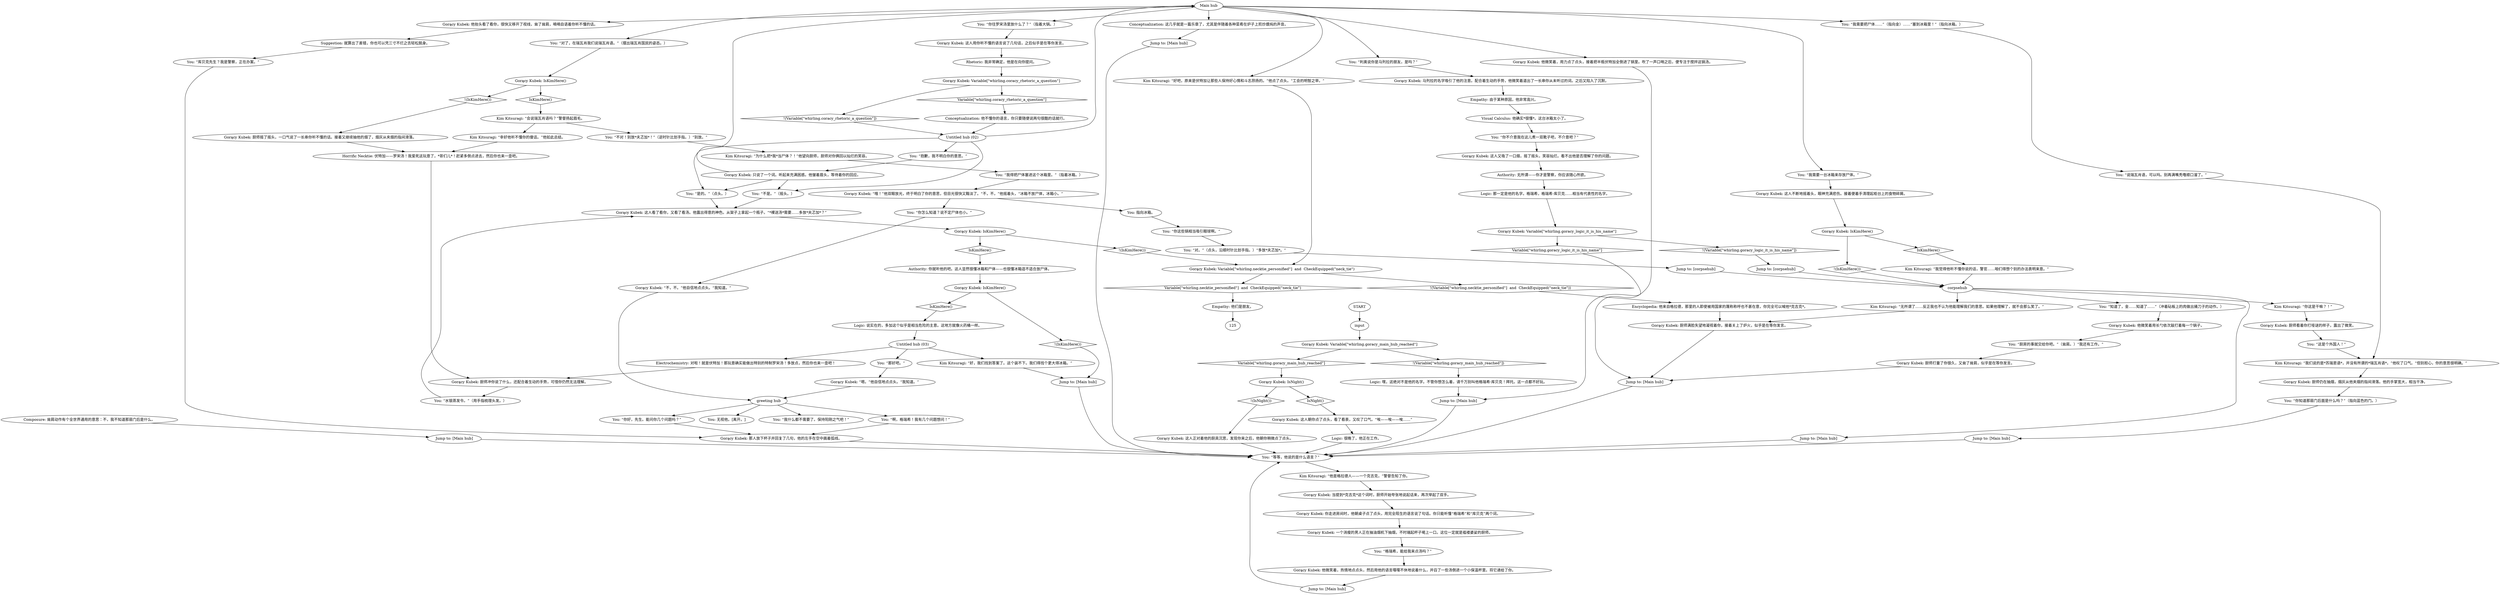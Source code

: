 # WHIRLING F1 / GORACY KUBEK
# A dialogue with a kojko cook Gorący Kubek. He doesn't speak a word from your language, but for some reason understands all your questions about disposing the corpse??
# ==================================================
digraph G {
	  0 [label="START"];
	  1 [label="input"];
	  2 [label="You: “我需要一台冰箱来存放尸体。”"];
	  3 [label="Gorący Kubek: “不，不。”他自信地点点头。“我知道。”"];
	  4 [label="Kim Kitsuragi: “他是格拉德人——一个克吉克，”警督告知了你。"];
	  5 [label="Gorący Kubek: 厨师看着你打哑谜的样子，露出了微笑。"];
	  6 [label="Gorący Kubek: “哦！”他双眼放光，终于明白了你的意思，但目光很快又黯淡了。“不，不，”他摇着头，“冰箱不放尸体，冰箱小。”"];
	  7 [label="You: “你往罗宋汤里放什么了？”（指着大锅。）"];
	  8 [label="Gorący Kubek: 厨师摇了摇头，一口气说了一长串你听不懂的话。接着又继续抽他的烟了，烟灰从夹烟的指间滑落。"];
	  9 [label="You: “抱歉，我不明白你的意思。”"];
	  10 [label="Untitled hub (02)"];
	  11 [label="Gorący Kubek: 这人正对着他的厨具沉思，发现你来之后，他朝你稍微点了点头。"];
	  12 [label="Gorący Kubek: 只说了一个词。听起来充满困惑。他皱着眉头，等待着你的回应。"];
	  13 [label="Gorący Kubek: 那人放下杯子并回复了几句，他的左手在空中画着弧线。"];
	  14 [label="Kim Kitsuragi: “我们说的是*苏瑞恩语*，并没有所谓的*瑞瓦肖语*，”他叹了口气。“但别担心，你的意思很明确。”"];
	  15 [label="You: “利奥说你是马列拉的朋友，是吗？”"];
	  16 [label="Jump to: [Main hub]"];
	  17 [label="Gorący Kubek: 这人看了看你，又看了看汤。他露出得意的神色。从架子上拿起一个瓶子。“*裸送汤*需要……多放*夫忑加*？”"];
	  18 [label="Gorący Kubek: 这人又吸了一口烟，摇了摇头，笑容灿烂。看不出他是否理解了你的问题。"];
	  19 [label="Gorący Kubek: IsKimHere()"];
	  20 [label="IsKimHere()", shape=diamond];
	  21 [label="!(IsKimHere())", shape=diamond];
	  22 [label="You: “对了，在瑞瓦肖我们说瑞瓦肖语。”（摆出瑞瓦肖国民的姿态。）"];
	  23 [label="corpsehub"];
	  24 [label="Gorący Kubek: 这人用你听不懂的语言说了几句话，之后似乎是在等你发言。"];
	  25 [label="You: “不是。”（摇头。）"];
	  26 [label="Untitled hub (03)"];
	  27 [label="Gorący Kubek: 厨师打量了你很久，又耸了耸肩，似乎是在等你发言。"];
	  28 [label="Kim Kitsuragi: “我觉得他听不懂你说的话，警官……咱们得想个别的办法表明来意。”"];
	  29 [label="Gorący Kubek: Variable[\"whirling.goracy_logic_it_is_his_name\"]"];
	  30 [label="Variable[\"whirling.goracy_logic_it_is_his_name\"]", shape=diamond];
	  31 [label="!(Variable[\"whirling.goracy_logic_it_is_his_name\"])", shape=diamond];
	  32 [label="Gorący Kubek: 厨师仍在抽烟，烟灰从他夹烟的指间滑落。他的手掌宽大，相当干净。"];
	  33 [label="Gorący Kubek: 马列拉的名字吸引了他的注意。配合着生动的手势，他微笑着道出了一长串你从未听过的词。之后又陷入了沉默。"];
	  34 [label="Jump to: [Main hub]"];
	  35 [label="Gorący Kubek: “嗯。”他自信地点点头。“我知道。”"];
	  36 [label="Gorący Kubek: 当提到*克吉克*这个词时，厨师开始夸张地说起话来，再次举起了双手。"];
	  37 [label="You: “啊，格瑞希！我有几个问题想问！”"];
	  38 [label="Jump to: [Main hub]"];
	  39 [label="You: “你怎么知道？说不定尸体也小。”"];
	  40 [label="Authority: 无所谓——你才是警察，你应该随心所欲。"];
	  41 [label="You: “你好，先生。能问你几个问题吗？”"];
	  42 [label="Jump to: [Main hub]"];
	  43 [label="Jump to: [Main hub]"];
	  44 [label="Conceptualization: 他不懂你的语言，你只要随便说两句很酷的话就行。"];
	  45 [label="Gorący Kubek: IsKimHere()"];
	  46 [label="IsKimHere()", shape=diamond];
	  47 [label="!(IsKimHere())", shape=diamond];
	  48 [label="Gorący Kubek: 这人不断地摇着头，眼神充满悲伤。接着便着手清理起柜台上的食物碎屑。"];
	  49 [label="You: “知道了，金……知道了……”（冲着砧板上的肉做出捅刀子的动作。）"];
	  50 [label="Gorący Kubek: 他微笑着，热情地点点头，然后用他的语言喋喋不休地说着什么，并舀了一些汤倒进一个小保温杯里。将它递给了你。"];
	  51 [label="Gorący Kubek: Variable[\"whirling.necktie_personified\"]  and  CheckEquipped(\"neck_tie\")"];
	  52 [label="Variable[\"whirling.necktie_personified\"]  and  CheckEquipped(\"neck_tie\")", shape=diamond];
	  53 [label="!(Variable[\"whirling.necktie_personified\"]  and  CheckEquipped(\"neck_tie\"))", shape=diamond];
	  54 [label="Gorący Kubek: IsNight()"];
	  55 [label="IsNight()", shape=diamond];
	  56 [label="!(IsNight())", shape=diamond];
	  57 [label="Gorący Kubek: 这人朝你点了点头，看了看表，又叹了口气。“唉——唉——唉……”"];
	  58 [label="Logic: 很晚了，他正在工作。"];
	  59 [label="Kim Kitsuragi: “会说瑞瓦肖语吗？”警督扬起眉毛。"];
	  60 [label="Gorący Kubek: Variable[\"whirling.coracy_rhetoric_a_question\"]"];
	  61 [label="Variable[\"whirling.coracy_rhetoric_a_question\"]", shape=diamond];
	  62 [label="!(Variable[\"whirling.coracy_rhetoric_a_question\"])", shape=diamond];
	  63 [label="You: 无视他。[离开。]"];
	  64 [label="Gorący Kubek: IsKimHere()"];
	  65 [label="IsKimHere()", shape=diamond];
	  66 [label="!(IsKimHere())", shape=diamond];
	  67 [label="Rhetoric: 我非常确定，他是在向你提问。"];
	  68 [label="You: “是的。”（点头。）"];
	  69 [label="Gorący Kubek: IsKimHere()"];
	  70 [label="IsKimHere()", shape=diamond];
	  71 [label="!(IsKimHere())", shape=diamond];
	  72 [label="Gorący Kubek: Variable[\"whirling.goracy_main_hub_reached\"]"];
	  73 [label="Variable[\"whirling.goracy_main_hub_reached\"]", shape=diamond];
	  74 [label="!(Variable[\"whirling.goracy_main_hub_reached\"])", shape=diamond];
	  75 [label="Composure: 耸肩动作有个全世界通用的意思：不，我不知道那扇门后是什么。"];
	  76 [label="Suggestion: 就算出了差错，你也可以凭三寸不烂之舌轻松脱身。"];
	  77 [label="Logic: 那一定是他的名字。格瑞希，格瑞希·库贝克……相当有代表性的名字。"];
	  78 [label="Gorący Kubek: 一个消瘦的男人正在抽油烟机下抽烟，不时端起杯子喝上一口。这位一定就是褴褛婆娑的厨师。"];
	  79 [label="Logic: 嘿，这绝对不是他的名字。不管你想怎么着，请千万别叫他格瑞希·库贝克！拜托。这一点都不好玩。"];
	  80 [label="Jump to: [corpsehub]"];
	  81 [label="You: “水银蒸发令。”（用手指梳理头发。）"];
	  82 [label="Main hub"];
	  83 [label="You: “等等，他说的是什么语言？”"];
	  84 [label="Kim Kitsuragi: “无所谓了……反正我也不认为他能理解我们的意思。如果他理解了，就不会那么笑了。”"];
	  85 [label="You: “我得把尸体塞进这个冰箱里。”（指着冰箱。）"];
	  86 [label="Jump to: [Main hub]"];
	  87 [label="Horrific Necktie: 伏特加——罗宋汤！我爱死这玩意了，*哥们儿*！赶紧多倒点进去，然后你也来一壶吧。"];
	  88 [label="Empathy: 他们是朋友。"];
	  89 [label="Empathy: 由于某种原因，他非常高兴。"];
	  90 [label="Gorący Kubek: 你走进房间时，他朝桌子点了点头，用完全陌生的语言说了句话。你只能听懂“格瑞希”和“库贝克”两个词。"];
	  91 [label="You: “格瑞希，能给我来点汤吗？”"];
	  92 [label="Kim Kitsuragi: “好吧，原来是伏特加让那些人保持好心情和斗志昂扬的。”他点了点头。“工会的明智之举。”"];
	  93 [label="Authority: 你就听他的吧。这人显然很懂冰箱和尸体——也很懂冰箱适不适合放尸体。"];
	  94 [label="You: “你不介意我在这儿煮一双靴子吧，不介意吧？”"];
	  95 [label="Gorący Kubek: 他微笑着，用力点了点头，接着把半瓶伏特加全倒进了锅里。吹了一声口哨之后，便专注于搅拌这锅汤。"];
	  96 [label="Jump to: [corpsehub]"];
	  97 [label="Gorący Kubek: 厨师满脸失望地凝视着你，接着关上了炉火，似乎是在等你发言。"];
	  98 [label="Kim Kitsuragi: “为什么把*我*当尸体？！”他望向厨师，厨师对你俩回以灿烂的笑容。"];
	  99 [label="You: “说瑞瓦肖语，可以吗。别再满嘴秃噜顺口溜了。”"];
	  100 [label="Kim Kitsuragi: “幸好他听不懂你的傻话。”他如此总结。"];
	  101 [label="You: “你知道那扇门后面是什么吗？”（指向蓝色的门。）"];
	  102 [label="Gorący Kubek: 他抬头看了看你，很快又移开了视线，耸了耸肩，喃喃自语着你听不懂的话。"];
	  103 [label="Jump to: [Main hub]"];
	  104 [label="You: “库贝克先生？我是警察，正在办案。”"];
	  105 [label="You: “我什么都不需要了。保持阳刚之气吧！”"];
	  106 [label="You: “我需要把尸体……”（指向金）……“塞到冰箱里！”（指向冰箱。）"];
	  107 [label="Kim Kitsuragi: “你这是干嘛？！”"];
	  108 [label="Gorący Kubek: 他微笑着用长勺依次敲打着每一个锅子。"];
	  109 [label="You: “对。”（点头，沿顺时针比划手指。）“多放*夫忑加*。”"];
	  110 [label="Kim Kitsuragi: “好，我们找到答案了。这个装不下。我们得找个更大得冰箱。”"];
	  111 [label="Logic: 说实在的，多加这个似乎是相当危险的主意。这地方就像火药桶一样。"];
	  112 [label="Gorący Kubek: 厨师冲你说了什么，还配合着生动的手势，可惜你仍然无法理解。"];
	  113 [label="You: “你这些锅相当吸引眼球啊。”"];
	  114 [label="Conceptualization: 这几乎就是一篇乐章了，尤其是伴随着各种菜肴在炉子上煎炒煨炖的声音。"];
	  115 [label="You: “厨房的事就交给你吧。”（耸肩。）“我还有工作。”"];
	  116 [label="You: “那好吧。”"];
	  117 [label="You: 指向冰箱。"];
	  118 [label="You: “这是个外国人！”"];
	  119 [label="You: “不对！别放*夫忑加*！”（逆时针比划手指。）“别放。”"];
	  120 [label="Electrochemistry: 对啦！就是伏特加！那玩意确实能做出特别的特制罗宋汤！多放点，然后你也来一壶吧！"];
	  121 [label="Encyclopedia: 他来自格拉德，那里的人即使被用国家的蔑称称呼也不甚在意，你完全可以喊他*克吉克*。"];
	  122 [label="Visual Calculus: 他确实*很懂*。这台冰箱太小了。"];
	  123 [label="greeting hub"];
	  124 [label="Jump to: [Main hub]"];
	  0 -> 1
	  1 -> 72
	  2 -> 48
	  3 -> 123
	  4 -> 36
	  5 -> 118
	  6 -> 117
	  6 -> 39
	  7 -> 24
	  8 -> 87
	  9 -> 12
	  10 -> 25
	  10 -> 82
	  10 -> 68
	  10 -> 9
	  11 -> 83
	  12 -> 25
	  12 -> 82
	  12 -> 68
	  13 -> 83
	  14 -> 32
	  15 -> 33
	  16 -> 83
	  17 -> 69
	  18 -> 40
	  19 -> 20
	  19 -> 21
	  20 -> 28
	  21 -> 23
	  22 -> 64
	  23 -> 49
	  23 -> 107
	  23 -> 84
	  23 -> 86
	  24 -> 67
	  25 -> 17
	  26 -> 120
	  26 -> 116
	  26 -> 110
	  27 -> 38
	  28 -> 23
	  29 -> 30
	  29 -> 31
	  30 -> 124
	  31 -> 80
	  32 -> 101
	  33 -> 89
	  34 -> 83
	  35 -> 123
	  36 -> 90
	  37 -> 13
	  38 -> 83
	  39 -> 3
	  40 -> 77
	  41 -> 13
	  42 -> 83
	  43 -> 83
	  44 -> 10
	  45 -> 46
	  45 -> 47
	  46 -> 111
	  47 -> 42
	  48 -> 19
	  49 -> 108
	  50 -> 43
	  51 -> 52
	  51 -> 53
	  52 -> 88
	  53 -> 121
	  54 -> 56
	  54 -> 55
	  55 -> 57
	  56 -> 11
	  57 -> 58
	  58 -> 83
	  59 -> 100
	  59 -> 119
	  60 -> 61
	  60 -> 62
	  61 -> 44
	  62 -> 10
	  64 -> 65
	  64 -> 66
	  65 -> 59
	  66 -> 8
	  67 -> 60
	  68 -> 17
	  69 -> 70
	  69 -> 71
	  70 -> 93
	  71 -> 51
	  72 -> 73
	  72 -> 74
	  73 -> 54
	  74 -> 79
	  75 -> 16
	  76 -> 104
	  77 -> 29
	  78 -> 91
	  79 -> 124
	  80 -> 23
	  81 -> 17
	  82 -> 2
	  82 -> 102
	  82 -> 7
	  82 -> 106
	  82 -> 15
	  82 -> 114
	  82 -> 22
	  82 -> 92
	  82 -> 95
	  83 -> 4
	  84 -> 97
	  85 -> 6
	  86 -> 83
	  87 -> 112
	  88 -> 125
	  89 -> 122
	  90 -> 78
	  91 -> 50
	  92 -> 51
	  93 -> 45
	  94 -> 18
	  95 -> 38
	  96 -> 23
	  97 -> 38
	  98 -> 85
	  99 -> 14
	  100 -> 87
	  101 -> 103
	  102 -> 76
	  103 -> 83
	  104 -> 13
	  106 -> 99
	  107 -> 5
	  108 -> 115
	  109 -> 96
	  110 -> 42
	  111 -> 26
	  112 -> 81
	  113 -> 109
	  114 -> 34
	  115 -> 27
	  116 -> 35
	  117 -> 113
	  118 -> 14
	  119 -> 98
	  120 -> 112
	  121 -> 97
	  122 -> 94
	  123 -> 105
	  123 -> 63
	  123 -> 37
	  123 -> 41
	  124 -> 83
}


